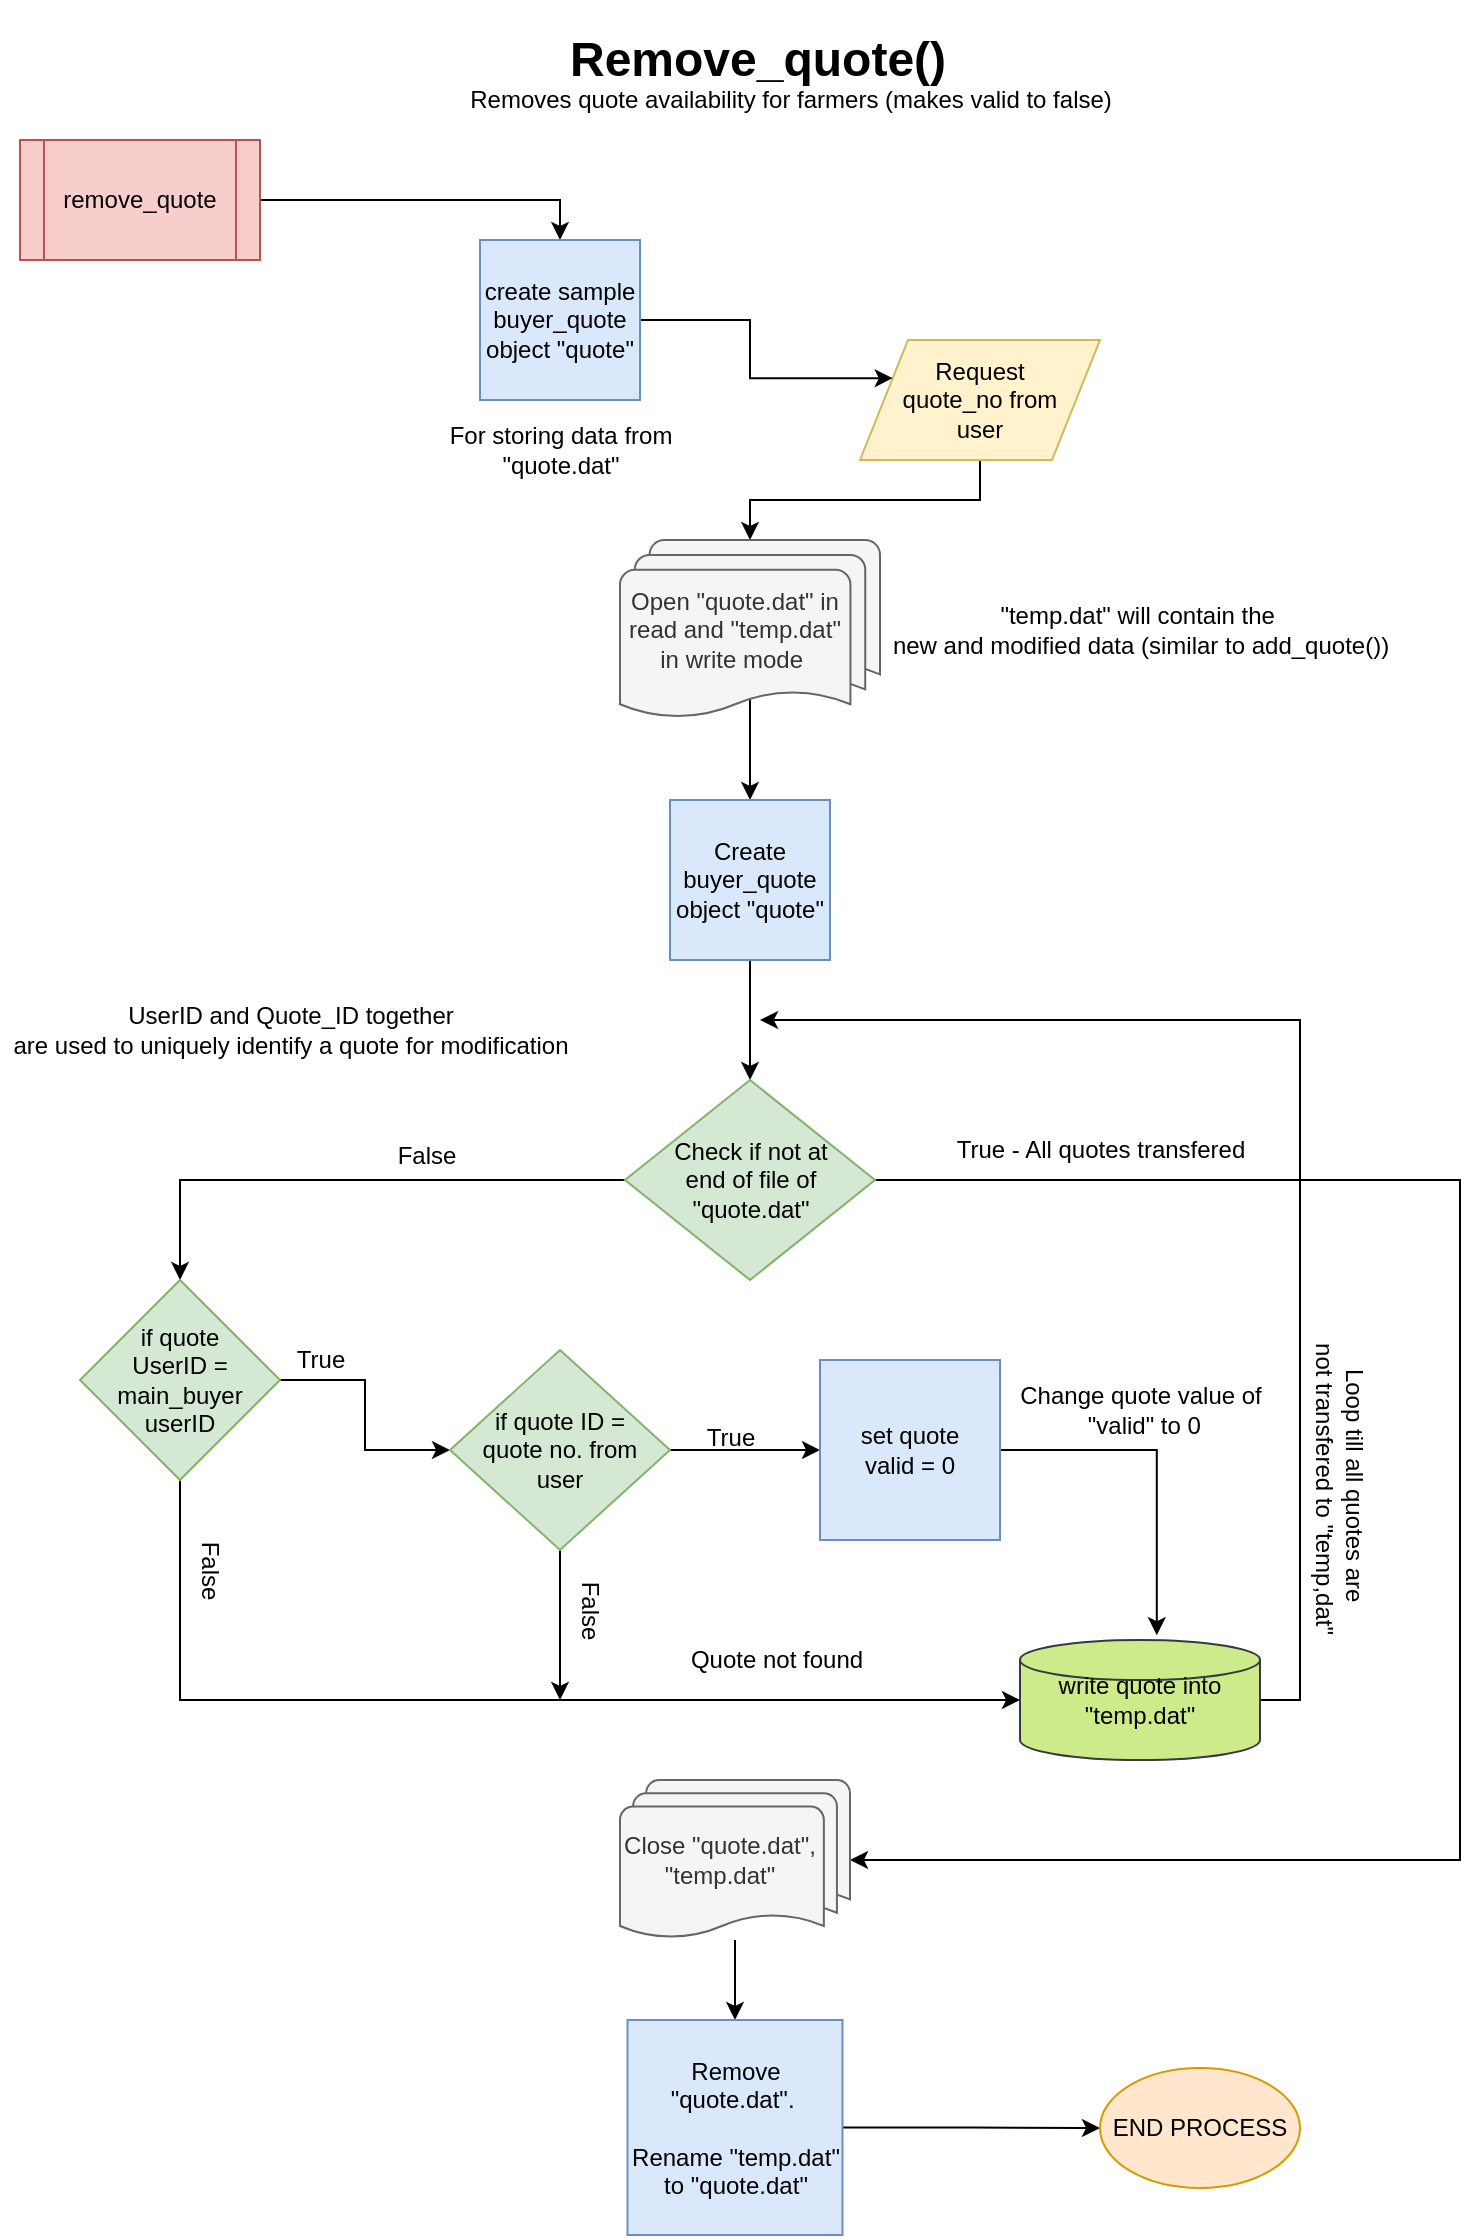 <mxfile version="13.0.3" type="device"><diagram id="C5RBs43oDa-KdzZeNtuy" name="Page-1"><mxGraphModel dx="1463" dy="846" grid="1" gridSize="10" guides="1" tooltips="1" connect="1" arrows="1" fold="1" page="1" pageScale="1" pageWidth="827" pageHeight="1169" math="0" shadow="0"><root><mxCell id="WIyWlLk6GJQsqaUBKTNV-0"/><mxCell id="WIyWlLk6GJQsqaUBKTNV-1" parent="WIyWlLk6GJQsqaUBKTNV-0"/><mxCell id="8VGQciykXTAUP05uwoIZ-6" style="edgeStyle=orthogonalEdgeStyle;rounded=0;orthogonalLoop=1;jettySize=auto;html=1;entryX=0.5;entryY=0;entryDx=0;entryDy=0;" parent="WIyWlLk6GJQsqaUBKTNV-1" source="8VGQciykXTAUP05uwoIZ-0" target="8VGQciykXTAUP05uwoIZ-2" edge="1"><mxGeometry relative="1" as="geometry"/></mxCell><mxCell id="8VGQciykXTAUP05uwoIZ-0" value="remove_quote" style="shape=process;whiteSpace=wrap;html=1;backgroundOutline=1;fillColor=#f8cecc;strokeColor=#b85450;" parent="WIyWlLk6GJQsqaUBKTNV-1" vertex="1"><mxGeometry x="60" y="90" width="120" height="60" as="geometry"/></mxCell><mxCell id="8VGQciykXTAUP05uwoIZ-10" style="edgeStyle=orthogonalEdgeStyle;rounded=0;orthogonalLoop=1;jettySize=auto;html=1;entryX=0.5;entryY=0;entryDx=0;entryDy=0;entryPerimeter=0;" parent="WIyWlLk6GJQsqaUBKTNV-1" source="8VGQciykXTAUP05uwoIZ-1" target="8VGQciykXTAUP05uwoIZ-8" edge="1"><mxGeometry relative="1" as="geometry"/></mxCell><mxCell id="8VGQciykXTAUP05uwoIZ-1" value="Request quote_no from user" style="shape=parallelogram;perimeter=parallelogramPerimeter;whiteSpace=wrap;html=1;spacingLeft=15;spacingRight=15;fillColor=#fff2cc;strokeColor=#d6b656;" parent="WIyWlLk6GJQsqaUBKTNV-1" vertex="1"><mxGeometry x="480" y="190" width="120" height="60" as="geometry"/></mxCell><mxCell id="8VGQciykXTAUP05uwoIZ-11" style="edgeStyle=orthogonalEdgeStyle;rounded=0;orthogonalLoop=1;jettySize=auto;html=1;entryX=0;entryY=0.25;entryDx=0;entryDy=0;" parent="WIyWlLk6GJQsqaUBKTNV-1" source="8VGQciykXTAUP05uwoIZ-2" target="8VGQciykXTAUP05uwoIZ-1" edge="1"><mxGeometry relative="1" as="geometry"/></mxCell><mxCell id="8VGQciykXTAUP05uwoIZ-2" value="create sample buyer_quote object &quot;quote&quot;" style="whiteSpace=wrap;html=1;aspect=fixed;fillColor=#dae8fc;strokeColor=#6c8ebf;" parent="WIyWlLk6GJQsqaUBKTNV-1" vertex="1"><mxGeometry x="290" y="140" width="80" height="80" as="geometry"/></mxCell><mxCell id="8VGQciykXTAUP05uwoIZ-13" style="edgeStyle=orthogonalEdgeStyle;rounded=0;orthogonalLoop=1;jettySize=auto;html=1;entryX=0.5;entryY=0;entryDx=0;entryDy=0;exitX=0.5;exitY=0.88;exitDx=0;exitDy=0;exitPerimeter=0;" parent="WIyWlLk6GJQsqaUBKTNV-1" source="8VGQciykXTAUP05uwoIZ-8" target="8VGQciykXTAUP05uwoIZ-12" edge="1"><mxGeometry relative="1" as="geometry"/></mxCell><mxCell id="8VGQciykXTAUP05uwoIZ-8" value="Open &quot;quote.dat&quot; in read and &quot;temp.dat&quot; in write mode&amp;nbsp;" style="strokeWidth=1;html=1;shape=mxgraph.flowchart.multi-document;whiteSpace=wrap;spacingRight=15;fillColor=#f5f5f5;strokeColor=#666666;fontColor=#333333;" parent="WIyWlLk6GJQsqaUBKTNV-1" vertex="1"><mxGeometry x="360" y="290" width="130" height="90" as="geometry"/></mxCell><mxCell id="8VGQciykXTAUP05uwoIZ-15" style="edgeStyle=orthogonalEdgeStyle;rounded=0;orthogonalLoop=1;jettySize=auto;html=1;entryX=0.5;entryY=0;entryDx=0;entryDy=0;entryPerimeter=0;" parent="WIyWlLk6GJQsqaUBKTNV-1" source="8VGQciykXTAUP05uwoIZ-12" target="8VGQciykXTAUP05uwoIZ-14" edge="1"><mxGeometry relative="1" as="geometry"/></mxCell><mxCell id="8VGQciykXTAUP05uwoIZ-35" style="edgeStyle=orthogonalEdgeStyle;rounded=0;orthogonalLoop=1;jettySize=auto;html=1;entryX=1;entryY=0.5;entryDx=0;entryDy=0;entryPerimeter=0;exitX=1;exitY=0.5;exitDx=0;exitDy=0;exitPerimeter=0;" parent="WIyWlLk6GJQsqaUBKTNV-1" source="8VGQciykXTAUP05uwoIZ-14" target="8VGQciykXTAUP05uwoIZ-34" edge="1"><mxGeometry relative="1" as="geometry"><Array as="points"><mxPoint x="780" y="610"/><mxPoint x="780" y="950"/></Array></mxGeometry></mxCell><mxCell id="8VGQciykXTAUP05uwoIZ-12" value="Create buyer_quote object &quot;quote&quot;" style="whiteSpace=wrap;html=1;aspect=fixed;strokeWidth=1;fillColor=#dae8fc;strokeColor=#6c8ebf;" parent="WIyWlLk6GJQsqaUBKTNV-1" vertex="1"><mxGeometry x="385" y="420" width="80" height="80" as="geometry"/></mxCell><mxCell id="8VGQciykXTAUP05uwoIZ-16" style="edgeStyle=orthogonalEdgeStyle;rounded=0;orthogonalLoop=1;jettySize=auto;html=1;entryX=0.5;entryY=0;entryDx=0;entryDy=0;entryPerimeter=0;" parent="WIyWlLk6GJQsqaUBKTNV-1" source="8VGQciykXTAUP05uwoIZ-14" target="8VGQciykXTAUP05uwoIZ-17" edge="1"><mxGeometry relative="1" as="geometry"><mxPoint x="260" y="620" as="targetPoint"/></mxGeometry></mxCell><mxCell id="8VGQciykXTAUP05uwoIZ-14" value="Check if not at end of file of &quot;quote.dat&quot;" style="strokeWidth=1;html=1;shape=mxgraph.flowchart.decision;whiteSpace=wrap;spacingLeft=15;spacingRight=15;fillColor=#d5e8d4;strokeColor=#82b366;" parent="WIyWlLk6GJQsqaUBKTNV-1" vertex="1"><mxGeometry x="362.5" y="560" width="125" height="100" as="geometry"/></mxCell><mxCell id="8VGQciykXTAUP05uwoIZ-21" style="edgeStyle=orthogonalEdgeStyle;rounded=0;orthogonalLoop=1;jettySize=auto;html=1;entryX=0;entryY=0.5;entryDx=0;entryDy=0;" parent="WIyWlLk6GJQsqaUBKTNV-1" source="8VGQciykXTAUP05uwoIZ-17" target="8VGQciykXTAUP05uwoIZ-18" edge="1"><mxGeometry relative="1" as="geometry"/></mxCell><mxCell id="8VGQciykXTAUP05uwoIZ-30" style="edgeStyle=orthogonalEdgeStyle;rounded=0;orthogonalLoop=1;jettySize=auto;html=1;entryX=0;entryY=0.5;entryDx=0;entryDy=0;entryPerimeter=0;" parent="WIyWlLk6GJQsqaUBKTNV-1" source="8VGQciykXTAUP05uwoIZ-17" target="8VGQciykXTAUP05uwoIZ-29" edge="1"><mxGeometry relative="1" as="geometry"><Array as="points"><mxPoint x="140" y="870"/></Array></mxGeometry></mxCell><mxCell id="8VGQciykXTAUP05uwoIZ-17" value="if quote UserID = main_buyer userID" style="strokeWidth=1;html=1;shape=mxgraph.flowchart.decision;whiteSpace=wrap;spacingLeft=15;spacingRight=15;fillColor=#d5e8d4;strokeColor=#82b366;" parent="WIyWlLk6GJQsqaUBKTNV-1" vertex="1"><mxGeometry x="90" y="660" width="100" height="100" as="geometry"/></mxCell><mxCell id="8VGQciykXTAUP05uwoIZ-23" style="edgeStyle=orthogonalEdgeStyle;rounded=0;orthogonalLoop=1;jettySize=auto;html=1;entryX=0;entryY=0.5;entryDx=0;entryDy=0;" parent="WIyWlLk6GJQsqaUBKTNV-1" source="8VGQciykXTAUP05uwoIZ-18" target="8VGQciykXTAUP05uwoIZ-22" edge="1"><mxGeometry relative="1" as="geometry"/></mxCell><mxCell id="8VGQciykXTAUP05uwoIZ-31" style="edgeStyle=orthogonalEdgeStyle;rounded=0;orthogonalLoop=1;jettySize=auto;html=1;" parent="WIyWlLk6GJQsqaUBKTNV-1" source="8VGQciykXTAUP05uwoIZ-18" edge="1"><mxGeometry relative="1" as="geometry"><mxPoint x="330" y="870" as="targetPoint"/></mxGeometry></mxCell><mxCell id="8VGQciykXTAUP05uwoIZ-18" value="if quote ID = quote no. from user" style="rhombus;whiteSpace=wrap;html=1;strokeWidth=1;spacingLeft=15;spacingRight=15;fillColor=#d5e8d4;strokeColor=#82b366;" parent="WIyWlLk6GJQsqaUBKTNV-1" vertex="1"><mxGeometry x="275" y="695" width="110" height="100" as="geometry"/></mxCell><mxCell id="8VGQciykXTAUP05uwoIZ-32" style="edgeStyle=orthogonalEdgeStyle;rounded=0;orthogonalLoop=1;jettySize=auto;html=1;entryX=0.57;entryY=-0.04;entryDx=0;entryDy=0;entryPerimeter=0;" parent="WIyWlLk6GJQsqaUBKTNV-1" source="8VGQciykXTAUP05uwoIZ-22" target="8VGQciykXTAUP05uwoIZ-29" edge="1"><mxGeometry relative="1" as="geometry"/></mxCell><mxCell id="8VGQciykXTAUP05uwoIZ-22" value="set quote &lt;br&gt;valid = 0" style="whiteSpace=wrap;html=1;aspect=fixed;strokeWidth=1;fillColor=#dae8fc;strokeColor=#6c8ebf;" parent="WIyWlLk6GJQsqaUBKTNV-1" vertex="1"><mxGeometry x="460" y="700" width="90" height="90" as="geometry"/></mxCell><mxCell id="8VGQciykXTAUP05uwoIZ-33" style="edgeStyle=orthogonalEdgeStyle;rounded=0;orthogonalLoop=1;jettySize=auto;html=1;" parent="WIyWlLk6GJQsqaUBKTNV-1" source="8VGQciykXTAUP05uwoIZ-29" edge="1"><mxGeometry relative="1" as="geometry"><mxPoint x="430" y="530" as="targetPoint"/><Array as="points"><mxPoint x="700" y="870"/><mxPoint x="700" y="530"/></Array></mxGeometry></mxCell><mxCell id="8VGQciykXTAUP05uwoIZ-29" value="write quote into &quot;temp.dat&quot;" style="strokeWidth=1;html=1;shape=mxgraph.flowchart.database;whiteSpace=wrap;fillColor=#cdeb8b;strokeColor=#36393d;" parent="WIyWlLk6GJQsqaUBKTNV-1" vertex="1"><mxGeometry x="560" y="840" width="120" height="60" as="geometry"/></mxCell><mxCell id="8VGQciykXTAUP05uwoIZ-37" style="edgeStyle=orthogonalEdgeStyle;rounded=0;orthogonalLoop=1;jettySize=auto;html=1;entryX=0.5;entryY=0;entryDx=0;entryDy=0;" parent="WIyWlLk6GJQsqaUBKTNV-1" source="8VGQciykXTAUP05uwoIZ-34" target="8VGQciykXTAUP05uwoIZ-36" edge="1"><mxGeometry relative="1" as="geometry"/></mxCell><mxCell id="8VGQciykXTAUP05uwoIZ-34" value="Close &quot;quote.dat&quot;, &quot;temp.dat&quot;" style="strokeWidth=1;html=1;shape=mxgraph.flowchart.multi-document;whiteSpace=wrap;spacingRight=15;fillColor=#f5f5f5;strokeColor=#666666;fontColor=#333333;" parent="WIyWlLk6GJQsqaUBKTNV-1" vertex="1"><mxGeometry x="360" y="910" width="115" height="80" as="geometry"/></mxCell><mxCell id="8VGQciykXTAUP05uwoIZ-39" style="edgeStyle=orthogonalEdgeStyle;rounded=0;orthogonalLoop=1;jettySize=auto;html=1;" parent="WIyWlLk6GJQsqaUBKTNV-1" source="8VGQciykXTAUP05uwoIZ-36" target="8VGQciykXTAUP05uwoIZ-38" edge="1"><mxGeometry relative="1" as="geometry"/></mxCell><mxCell id="8VGQciykXTAUP05uwoIZ-36" value="Remove &quot;quote.dat&quot;.&amp;nbsp;&lt;br&gt;&lt;br&gt;Rename &quot;temp.dat&quot; to &quot;quote.dat&quot;" style="whiteSpace=wrap;html=1;aspect=fixed;strokeWidth=1;fillColor=#dae8fc;strokeColor=#6c8ebf;" parent="WIyWlLk6GJQsqaUBKTNV-1" vertex="1"><mxGeometry x="363.75" y="1030" width="107.5" height="107.5" as="geometry"/></mxCell><mxCell id="8VGQciykXTAUP05uwoIZ-38" value="END PROCESS" style="strokeWidth=1;html=1;shape=mxgraph.flowchart.start_1;whiteSpace=wrap;fillColor=#ffe6cc;strokeColor=#d79b00;" parent="WIyWlLk6GJQsqaUBKTNV-1" vertex="1"><mxGeometry x="600" y="1054" width="100" height="60" as="geometry"/></mxCell><mxCell id="95QAVmRLCTHXA1e9hdqQ-0" value="&lt;h1&gt;Remove_quote()&lt;/h1&gt;" style="text;html=1;strokeColor=none;fillColor=none;spacing=5;spacingTop=-20;whiteSpace=wrap;overflow=hidden;rounded=0;" vertex="1" parent="WIyWlLk6GJQsqaUBKTNV-1"><mxGeometry x="330" y="30" width="210" height="40" as="geometry"/></mxCell><mxCell id="95QAVmRLCTHXA1e9hdqQ-1" value="Removes quote availability for farmers (makes valid to false)" style="text;html=1;align=center;verticalAlign=middle;resizable=0;points=[];autosize=1;" vertex="1" parent="WIyWlLk6GJQsqaUBKTNV-1"><mxGeometry x="275" y="60" width="340" height="20" as="geometry"/></mxCell><mxCell id="95QAVmRLCTHXA1e9hdqQ-2" value="For storing data from &lt;br&gt;&quot;quote.dat&quot;" style="text;html=1;align=center;verticalAlign=middle;resizable=0;points=[];autosize=1;" vertex="1" parent="WIyWlLk6GJQsqaUBKTNV-1"><mxGeometry x="265" y="230" width="130" height="30" as="geometry"/></mxCell><mxCell id="95QAVmRLCTHXA1e9hdqQ-3" value="&quot;temp.dat&quot; will contain the&amp;nbsp;&lt;br&gt;new and modified data (similar to add_quote())" style="text;html=1;align=center;verticalAlign=middle;resizable=0;points=[];autosize=1;" vertex="1" parent="WIyWlLk6GJQsqaUBKTNV-1"><mxGeometry x="490" y="320" width="260" height="30" as="geometry"/></mxCell><mxCell id="95QAVmRLCTHXA1e9hdqQ-4" value="False" style="text;html=1;align=center;verticalAlign=middle;resizable=0;points=[];autosize=1;" vertex="1" parent="WIyWlLk6GJQsqaUBKTNV-1"><mxGeometry x="238" y="588" width="50" height="20" as="geometry"/></mxCell><mxCell id="95QAVmRLCTHXA1e9hdqQ-5" value="True" style="text;html=1;align=center;verticalAlign=middle;resizable=0;points=[];autosize=1;" vertex="1" parent="WIyWlLk6GJQsqaUBKTNV-1"><mxGeometry x="190" y="690" width="40" height="20" as="geometry"/></mxCell><mxCell id="95QAVmRLCTHXA1e9hdqQ-7" value="True" style="text;html=1;align=center;verticalAlign=middle;resizable=0;points=[];autosize=1;" vertex="1" parent="WIyWlLk6GJQsqaUBKTNV-1"><mxGeometry x="395" y="729" width="40" height="20" as="geometry"/></mxCell><mxCell id="95QAVmRLCTHXA1e9hdqQ-8" value="UserID and Quote_ID together&lt;br&gt;are used to uniquely identify a quote for modification" style="text;html=1;align=center;verticalAlign=middle;resizable=0;points=[];autosize=1;" vertex="1" parent="WIyWlLk6GJQsqaUBKTNV-1"><mxGeometry x="50" y="520" width="290" height="30" as="geometry"/></mxCell><mxCell id="95QAVmRLCTHXA1e9hdqQ-9" value="False" style="text;html=1;align=center;verticalAlign=middle;resizable=0;points=[];autosize=1;rotation=90;" vertex="1" parent="WIyWlLk6GJQsqaUBKTNV-1"><mxGeometry x="130" y="795" width="50" height="20" as="geometry"/></mxCell><mxCell id="95QAVmRLCTHXA1e9hdqQ-10" value="False" style="text;html=1;align=center;verticalAlign=middle;resizable=0;points=[];autosize=1;rotation=90;" vertex="1" parent="WIyWlLk6GJQsqaUBKTNV-1"><mxGeometry x="320" y="815" width="50" height="20" as="geometry"/></mxCell><mxCell id="95QAVmRLCTHXA1e9hdqQ-11" value="Quote not found" style="text;html=1;align=center;verticalAlign=middle;resizable=0;points=[];autosize=1;" vertex="1" parent="WIyWlLk6GJQsqaUBKTNV-1"><mxGeometry x="387.5" y="840" width="100" height="20" as="geometry"/></mxCell><mxCell id="95QAVmRLCTHXA1e9hdqQ-14" value="Change quote value of&lt;br&gt;&amp;nbsp;&quot;valid&quot; to 0" style="text;html=1;align=center;verticalAlign=middle;resizable=0;points=[];autosize=1;" vertex="1" parent="WIyWlLk6GJQsqaUBKTNV-1"><mxGeometry x="550" y="710" width="140" height="30" as="geometry"/></mxCell><mxCell id="95QAVmRLCTHXA1e9hdqQ-15" value="Loop till all quotes are&amp;nbsp;&lt;br&gt;not transfered to &quot;temp,dat&quot;" style="text;html=1;align=center;verticalAlign=middle;resizable=0;points=[];autosize=1;rotation=90;" vertex="1" parent="WIyWlLk6GJQsqaUBKTNV-1"><mxGeometry x="640" y="749" width="160" height="30" as="geometry"/></mxCell><mxCell id="95QAVmRLCTHXA1e9hdqQ-17" value="True - All quotes transfered" style="text;html=1;align=center;verticalAlign=middle;resizable=0;points=[];autosize=1;" vertex="1" parent="WIyWlLk6GJQsqaUBKTNV-1"><mxGeometry x="520" y="585" width="160" height="20" as="geometry"/></mxCell></root></mxGraphModel></diagram></mxfile>